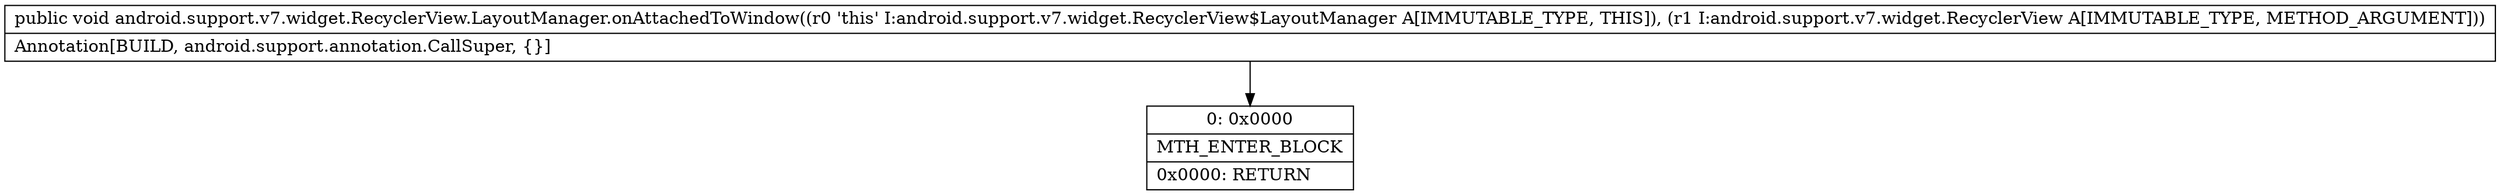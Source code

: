 digraph "CFG forandroid.support.v7.widget.RecyclerView.LayoutManager.onAttachedToWindow(Landroid\/support\/v7\/widget\/RecyclerView;)V" {
Node_0 [shape=record,label="{0\:\ 0x0000|MTH_ENTER_BLOCK\l|0x0000: RETURN   \l}"];
MethodNode[shape=record,label="{public void android.support.v7.widget.RecyclerView.LayoutManager.onAttachedToWindow((r0 'this' I:android.support.v7.widget.RecyclerView$LayoutManager A[IMMUTABLE_TYPE, THIS]), (r1 I:android.support.v7.widget.RecyclerView A[IMMUTABLE_TYPE, METHOD_ARGUMENT]))  | Annotation[BUILD, android.support.annotation.CallSuper, \{\}]\l}"];
MethodNode -> Node_0;
}

